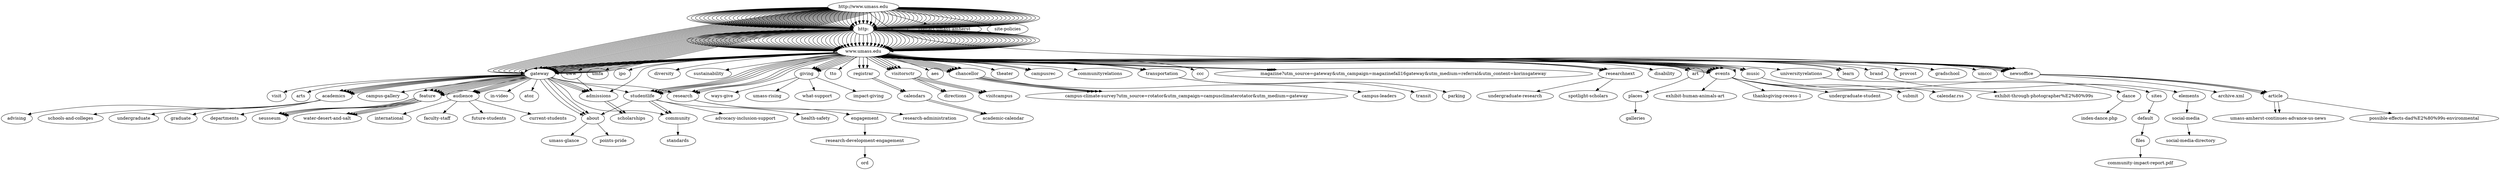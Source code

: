 // Sitemap
digraph {
	bbfde3a4cde3ebec1276fdb6fe1834f4 [label="http://www.umass.edu"]
	"3e21ab62fb17400301d9f0156b6c3031" [label=gateway]
		bbfde3a4cde3ebec1276fdb6fe1834f4 -> "3e21ab62fb17400301d9f0156b6c3031"
	"3e21ab62fb17400301d9f0156b6c3031" [label=gateway]
		bbfde3a4cde3ebec1276fdb6fe1834f4 -> "3e21ab62fb17400301d9f0156b6c3031"
	"9034e97368210f20c262f9b618e6de9d" [label=atoz]
		"3e21ab62fb17400301d9f0156b6c3031" -> "9034e97368210f20c262f9b618e6de9d"
	"3e21ab62fb17400301d9f0156b6c3031" [label=gateway]
		bbfde3a4cde3ebec1276fdb6fe1834f4 -> "3e21ab62fb17400301d9f0156b6c3031"
	"46b3931b9959c927df4fc65fdee94b07" [label=about]
		"3e21ab62fb17400301d9f0156b6c3031" -> "46b3931b9959c927df4fc65fdee94b07"
	"3e21ab62fb17400301d9f0156b6c3031" [label=gateway]
		bbfde3a4cde3ebec1276fdb6fe1834f4 -> "3e21ab62fb17400301d9f0156b6c3031"
	"9de70f6546b2452f6e7b98b46ac36070" [label=visit]
		"3e21ab62fb17400301d9f0156b6c3031" -> "9de70f6546b2452f6e7b98b46ac36070"
	"3e21ab62fb17400301d9f0156b6c3031" [label=gateway]
		bbfde3a4cde3ebec1276fdb6fe1834f4 -> "3e21ab62fb17400301d9f0156b6c3031"
	"36041e3ee38a9a1077863142ac4d5abb" [label=admissions]
		"3e21ab62fb17400301d9f0156b6c3031" -> "36041e3ee38a9a1077863142ac4d5abb"
	"3e21ab62fb17400301d9f0156b6c3031" [label=gateway]
		bbfde3a4cde3ebec1276fdb6fe1834f4 -> "3e21ab62fb17400301d9f0156b6c3031"
	"51d8e2ccc0e8f8061025e8f5e9c645d8" [label=academics]
		"3e21ab62fb17400301d9f0156b6c3031" -> "51d8e2ccc0e8f8061025e8f5e9c645d8"
	"3e21ab62fb17400301d9f0156b6c3031" [label=gateway]
		bbfde3a4cde3ebec1276fdb6fe1834f4 -> "3e21ab62fb17400301d9f0156b6c3031"
	dd7a6b75b95f3da722f9268f9b379c86 [label=studentlife]
		"3e21ab62fb17400301d9f0156b6c3031" -> dd7a6b75b95f3da722f9268f9b379c86
	"3e21ab62fb17400301d9f0156b6c3031" [label=gateway]
		bbfde3a4cde3ebec1276fdb6fe1834f4 -> "3e21ab62fb17400301d9f0156b6c3031"
	"7412df2b1db8cd2a5d4aafdb6c2090d3" [label=research]
		"3e21ab62fb17400301d9f0156b6c3031" -> "7412df2b1db8cd2a5d4aafdb6c2090d3"
	"3e21ab62fb17400301d9f0156b6c3031" [label=gateway]
		bbfde3a4cde3ebec1276fdb6fe1834f4 -> "3e21ab62fb17400301d9f0156b6c3031"
	"96930e61e073920d9327ad9b3ab58071" [label=arts]
		"3e21ab62fb17400301d9f0156b6c3031" -> "96930e61e073920d9327ad9b3ab58071"
	"3e21ab62fb17400301d9f0156b6c3031" [label=gateway]
		bbfde3a4cde3ebec1276fdb6fe1834f4 -> "3e21ab62fb17400301d9f0156b6c3031"
	"82df41632da476065ce2997900554442" [label=community]
		"3e21ab62fb17400301d9f0156b6c3031" -> "82df41632da476065ce2997900554442"
	d7607304c8de1b93e0c50fc21fdc247a [label="http:"]
		bbfde3a4cde3ebec1276fdb6fe1834f4 -> d7607304c8de1b93e0c50fc21fdc247a
	"8bb58e3070665eef0e5364c402428870" [label="www.umass.edu"]
		d7607304c8de1b93e0c50fc21fdc247a -> "8bb58e3070665eef0e5364c402428870"
	"5bace2853ebc457c9baf0678fe77fe1b" [label=giving]
		"8bb58e3070665eef0e5364c402428870" -> "5bace2853ebc457c9baf0678fe77fe1b"
	"3e21ab62fb17400301d9f0156b6c3031" [label=gateway]
		bbfde3a4cde3ebec1276fdb6fe1834f4 -> "3e21ab62fb17400301d9f0156b6c3031"
	"51d8e2ccc0e8f8061025e8f5e9c645d8" [label=academics]
		"3e21ab62fb17400301d9f0156b6c3031" -> "51d8e2ccc0e8f8061025e8f5e9c645d8"
	"51a109c475a5aed4ca03076d8b46ab27" [label="schools-and-colleges"]
		"51d8e2ccc0e8f8061025e8f5e9c645d8" -> "51a109c475a5aed4ca03076d8b46ab27"
	"3e21ab62fb17400301d9f0156b6c3031" [label=gateway]
		bbfde3a4cde3ebec1276fdb6fe1834f4 -> "3e21ab62fb17400301d9f0156b6c3031"
	"51d8e2ccc0e8f8061025e8f5e9c645d8" [label=academics]
		"3e21ab62fb17400301d9f0156b6c3031" -> "51d8e2ccc0e8f8061025e8f5e9c645d8"
	dcffaca2796f6c1a65c9348b5c6af8a3 [label=undergraduate]
		"51d8e2ccc0e8f8061025e8f5e9c645d8" -> dcffaca2796f6c1a65c9348b5c6af8a3
	"3e21ab62fb17400301d9f0156b6c3031" [label=gateway]
		bbfde3a4cde3ebec1276fdb6fe1834f4 -> "3e21ab62fb17400301d9f0156b6c3031"
	"51d8e2ccc0e8f8061025e8f5e9c645d8" [label=academics]
		"3e21ab62fb17400301d9f0156b6c3031" -> "51d8e2ccc0e8f8061025e8f5e9c645d8"
	d86132c5a02abe421a25538c38c9fd5b [label=graduate]
		"51d8e2ccc0e8f8061025e8f5e9c645d8" -> d86132c5a02abe421a25538c38c9fd5b
	"3e21ab62fb17400301d9f0156b6c3031" [label=gateway]
		bbfde3a4cde3ebec1276fdb6fe1834f4 -> "3e21ab62fb17400301d9f0156b6c3031"
	"51d8e2ccc0e8f8061025e8f5e9c645d8" [label=academics]
		"3e21ab62fb17400301d9f0156b6c3031" -> "51d8e2ccc0e8f8061025e8f5e9c645d8"
	ca698f1db3dca4b22a58d2c426ec716e [label=departments]
		"51d8e2ccc0e8f8061025e8f5e9c645d8" -> ca698f1db3dca4b22a58d2c426ec716e
	"3e21ab62fb17400301d9f0156b6c3031" [label=gateway]
		bbfde3a4cde3ebec1276fdb6fe1834f4 -> "3e21ab62fb17400301d9f0156b6c3031"
	"36041e3ee38a9a1077863142ac4d5abb" [label=admissions]
		"3e21ab62fb17400301d9f0156b6c3031" -> "36041e3ee38a9a1077863142ac4d5abb"
	"4de1f02b8f8f7d7924bb96a5e23fe2dc" [label=scholarships]
		"36041e3ee38a9a1077863142ac4d5abb" -> "4de1f02b8f8f7d7924bb96a5e23fe2dc"
	"3e21ab62fb17400301d9f0156b6c3031" [label=gateway]
		bbfde3a4cde3ebec1276fdb6fe1834f4 -> "3e21ab62fb17400301d9f0156b6c3031"
	"51d8e2ccc0e8f8061025e8f5e9c645d8" [label=academics]
		"3e21ab62fb17400301d9f0156b6c3031" -> "51d8e2ccc0e8f8061025e8f5e9c645d8"
	"53bd4b9a157f88e151b8223e6d21b9b8" [label=advising]
		"51d8e2ccc0e8f8061025e8f5e9c645d8" -> "53bd4b9a157f88e151b8223e6d21b9b8"
	d7607304c8de1b93e0c50fc21fdc247a [label="http:"]
		bbfde3a4cde3ebec1276fdb6fe1834f4 -> d7607304c8de1b93e0c50fc21fdc247a
	"8bb58e3070665eef0e5364c402428870" [label="www.umass.edu"]
		d7607304c8de1b93e0c50fc21fdc247a -> "8bb58e3070665eef0e5364c402428870"
	"339d8d14024f2ae5c8dc2e07362eba1d" [label=learn]
		"8bb58e3070665eef0e5364c402428870" -> "339d8d14024f2ae5c8dc2e07362eba1d"
	d7607304c8de1b93e0c50fc21fdc247a [label="http:"]
		bbfde3a4cde3ebec1276fdb6fe1834f4 -> d7607304c8de1b93e0c50fc21fdc247a
	"8bb58e3070665eef0e5364c402428870" [label="www.umass.edu"]
		d7607304c8de1b93e0c50fc21fdc247a -> "8bb58e3070665eef0e5364c402428870"
	"5940569cd1d60781f856f93235b072ee" [label=registrar]
		"8bb58e3070665eef0e5364c402428870" -> "5940569cd1d60781f856f93235b072ee"
	"5f12b786b2f662365bc4843f7fc2a6fa" [label=calendars]
		"5940569cd1d60781f856f93235b072ee" -> "5f12b786b2f662365bc4843f7fc2a6fa"
	db3d9cf8cb7c99f463b3f53a079da8f4 [label="academic-calendar"]
		"5f12b786b2f662365bc4843f7fc2a6fa" -> db3d9cf8cb7c99f463b3f53a079da8f4
	d7607304c8de1b93e0c50fc21fdc247a [label="http:"]
		bbfde3a4cde3ebec1276fdb6fe1834f4 -> d7607304c8de1b93e0c50fc21fdc247a
	"8bb58e3070665eef0e5364c402428870" [label="www.umass.edu"]
		d7607304c8de1b93e0c50fc21fdc247a -> "8bb58e3070665eef0e5364c402428870"
	d6eda4db6248857984949ae1e4af0231 [label=provost]
		"8bb58e3070665eef0e5364c402428870" -> d6eda4db6248857984949ae1e4af0231
	d7607304c8de1b93e0c50fc21fdc247a [label="http:"]
		bbfde3a4cde3ebec1276fdb6fe1834f4 -> d7607304c8de1b93e0c50fc21fdc247a
	"8bb58e3070665eef0e5364c402428870" [label="www.umass.edu"]
		d7607304c8de1b93e0c50fc21fdc247a -> "8bb58e3070665eef0e5364c402428870"
	"5940569cd1d60781f856f93235b072ee" [label=registrar]
		"8bb58e3070665eef0e5364c402428870" -> "5940569cd1d60781f856f93235b072ee"
	d7607304c8de1b93e0c50fc21fdc247a [label="http:"]
		bbfde3a4cde3ebec1276fdb6fe1834f4 -> d7607304c8de1b93e0c50fc21fdc247a
	"8bb58e3070665eef0e5364c402428870" [label="www.umass.edu"]
		d7607304c8de1b93e0c50fc21fdc247a -> "8bb58e3070665eef0e5364c402428870"
	"36041e3ee38a9a1077863142ac4d5abb" [label=admissions]
		"8bb58e3070665eef0e5364c402428870" -> "36041e3ee38a9a1077863142ac4d5abb"
	d7607304c8de1b93e0c50fc21fdc247a [label="http:"]
		bbfde3a4cde3ebec1276fdb6fe1834f4 -> d7607304c8de1b93e0c50fc21fdc247a
	"8bb58e3070665eef0e5364c402428870" [label="www.umass.edu"]
		d7607304c8de1b93e0c50fc21fdc247a -> "8bb58e3070665eef0e5364c402428870"
	bb69d2a7ef19dccfeb0e9025c97da85f [label=gradschool]
		"8bb58e3070665eef0e5364c402428870" -> bb69d2a7ef19dccfeb0e9025c97da85f
	d7607304c8de1b93e0c50fc21fdc247a [label="http:"]
		bbfde3a4cde3ebec1276fdb6fe1834f4 -> d7607304c8de1b93e0c50fc21fdc247a
	"8bb58e3070665eef0e5364c402428870" [label="www.umass.edu"]
		d7607304c8de1b93e0c50fc21fdc247a -> "8bb58e3070665eef0e5364c402428870"
	"5864552f44c8c0cce3ed9dd8f5af5c0e" [label=umccc]
		"8bb58e3070665eef0e5364c402428870" -> "5864552f44c8c0cce3ed9dd8f5af5c0e"
	d7607304c8de1b93e0c50fc21fdc247a [label="http:"]
		bbfde3a4cde3ebec1276fdb6fe1834f4 -> d7607304c8de1b93e0c50fc21fdc247a
	"8bb58e3070665eef0e5364c402428870" [label="www.umass.edu"]
		d7607304c8de1b93e0c50fc21fdc247a -> "8bb58e3070665eef0e5364c402428870"
	c3b6777d3666a3ad00be4130437e4954 [label=uww]
		"8bb58e3070665eef0e5364c402428870" -> c3b6777d3666a3ad00be4130437e4954
	"36041e3ee38a9a1077863142ac4d5abb" [label=admissions]
		c3b6777d3666a3ad00be4130437e4954 -> "36041e3ee38a9a1077863142ac4d5abb"
	d7607304c8de1b93e0c50fc21fdc247a [label="http:"]
		bbfde3a4cde3ebec1276fdb6fe1834f4 -> d7607304c8de1b93e0c50fc21fdc247a
	"8bb58e3070665eef0e5364c402428870" [label="www.umass.edu"]
		d7607304c8de1b93e0c50fc21fdc247a -> "8bb58e3070665eef0e5364c402428870"
	c9474aec8f28a486134de6c7647cc1d0 [label=visitorsctr]
		"8bb58e3070665eef0e5364c402428870" -> c9474aec8f28a486134de6c7647cc1d0
	"54817b294bf7c8b4f9a36a6a374cf3a1" [label=visitcampus]
		c9474aec8f28a486134de6c7647cc1d0 -> "54817b294bf7c8b4f9a36a6a374cf3a1"
	d7607304c8de1b93e0c50fc21fdc247a [label="http:"]
		bbfde3a4cde3ebec1276fdb6fe1834f4 -> d7607304c8de1b93e0c50fc21fdc247a
	"8bb58e3070665eef0e5364c402428870" [label="www.umass.edu"]
		d7607304c8de1b93e0c50fc21fdc247a -> "8bb58e3070665eef0e5364c402428870"
	"1e5553441310726af1ab1e907e37ebff" [label=umfa]
		"8bb58e3070665eef0e5364c402428870" -> "1e5553441310726af1ab1e907e37ebff"
	"3e21ab62fb17400301d9f0156b6c3031" [label=gateway]
		bbfde3a4cde3ebec1276fdb6fe1834f4 -> "3e21ab62fb17400301d9f0156b6c3031"
	"36041e3ee38a9a1077863142ac4d5abb" [label=admissions]
		"3e21ab62fb17400301d9f0156b6c3031" -> "36041e3ee38a9a1077863142ac4d5abb"
	"4de1f02b8f8f7d7924bb96a5e23fe2dc" [label=scholarships]
		"36041e3ee38a9a1077863142ac4d5abb" -> "4de1f02b8f8f7d7924bb96a5e23fe2dc"
	d7607304c8de1b93e0c50fc21fdc247a [label="http:"]
		bbfde3a4cde3ebec1276fdb6fe1834f4 -> d7607304c8de1b93e0c50fc21fdc247a
	"8bb58e3070665eef0e5364c402428870" [label="www.umass.edu"]
		d7607304c8de1b93e0c50fc21fdc247a -> "8bb58e3070665eef0e5364c402428870"
	"339d8d14024f2ae5c8dc2e07362eba1d" [label=learn]
		"8bb58e3070665eef0e5364c402428870" -> "339d8d14024f2ae5c8dc2e07362eba1d"
	d7607304c8de1b93e0c50fc21fdc247a [label="http:"]
		bbfde3a4cde3ebec1276fdb6fe1834f4 -> d7607304c8de1b93e0c50fc21fdc247a
	"8bb58e3070665eef0e5364c402428870" [label="www.umass.edu"]
		d7607304c8de1b93e0c50fc21fdc247a -> "8bb58e3070665eef0e5364c402428870"
	acfc5392bd62e166e9211a937ab53db0 [label=ipo]
		"8bb58e3070665eef0e5364c402428870" -> acfc5392bd62e166e9211a937ab53db0
	"3e21ab62fb17400301d9f0156b6c3031" [label=gateway]
		bbfde3a4cde3ebec1276fdb6fe1834f4 -> "3e21ab62fb17400301d9f0156b6c3031"
	"46b3931b9959c927df4fc65fdee94b07" [label=about]
		"3e21ab62fb17400301d9f0156b6c3031" -> "46b3931b9959c927df4fc65fdee94b07"
	"5b333ec81f148c34c9989a094ae39cf3" [label="umass-glance"]
		"46b3931b9959c927df4fc65fdee94b07" -> "5b333ec81f148c34c9989a094ae39cf3"
	"3e21ab62fb17400301d9f0156b6c3031" [label=gateway]
		bbfde3a4cde3ebec1276fdb6fe1834f4 -> "3e21ab62fb17400301d9f0156b6c3031"
	"46b3931b9959c927df4fc65fdee94b07" [label=about]
		"3e21ab62fb17400301d9f0156b6c3031" -> "46b3931b9959c927df4fc65fdee94b07"
	db2357a9af8064d785f709952dc715ce [label="points-pride"]
		"46b3931b9959c927df4fc65fdee94b07" -> db2357a9af8064d785f709952dc715ce
	d7607304c8de1b93e0c50fc21fdc247a [label="http:"]
		bbfde3a4cde3ebec1276fdb6fe1834f4 -> d7607304c8de1b93e0c50fc21fdc247a
	"8bb58e3070665eef0e5364c402428870" [label="www.umass.edu"]
		d7607304c8de1b93e0c50fc21fdc247a -> "8bb58e3070665eef0e5364c402428870"
	"2f6a00f10c9b8d39e36ce13f7045fc02" [label=chancellor]
		"8bb58e3070665eef0e5364c402428870" -> "2f6a00f10c9b8d39e36ce13f7045fc02"
	d7607304c8de1b93e0c50fc21fdc247a [label="http:"]
		bbfde3a4cde3ebec1276fdb6fe1834f4 -> d7607304c8de1b93e0c50fc21fdc247a
	"8bb58e3070665eef0e5364c402428870" [label="www.umass.edu"]
		d7607304c8de1b93e0c50fc21fdc247a -> "8bb58e3070665eef0e5364c402428870"
	"2f6a00f10c9b8d39e36ce13f7045fc02" [label=chancellor]
		"8bb58e3070665eef0e5364c402428870" -> "2f6a00f10c9b8d39e36ce13f7045fc02"
	"904bfa57dc66e9fb9ee5fc3c1bdd85da" [label="campus-leaders"]
		"2f6a00f10c9b8d39e36ce13f7045fc02" -> "904bfa57dc66e9fb9ee5fc3c1bdd85da"
	d7607304c8de1b93e0c50fc21fdc247a [label="http:"]
		bbfde3a4cde3ebec1276fdb6fe1834f4 -> d7607304c8de1b93e0c50fc21fdc247a
	"8bb58e3070665eef0e5364c402428870" [label="www.umass.edu"]
		d7607304c8de1b93e0c50fc21fdc247a -> "8bb58e3070665eef0e5364c402428870"
	"97081c1611358b350e8088cb3d2b8b5b" [label=diversity]
		"8bb58e3070665eef0e5364c402428870" -> "97081c1611358b350e8088cb3d2b8b5b"
	d7607304c8de1b93e0c50fc21fdc247a [label="http:"]
		bbfde3a4cde3ebec1276fdb6fe1834f4 -> d7607304c8de1b93e0c50fc21fdc247a
	"8bb58e3070665eef0e5364c402428870" [label="www.umass.edu"]
		d7607304c8de1b93e0c50fc21fdc247a -> "8bb58e3070665eef0e5364c402428870"
	ab3b66f24ad98d64e9a18a7fa5f4b02f [label=sustainability]
		"8bb58e3070665eef0e5364c402428870" -> ab3b66f24ad98d64e9a18a7fa5f4b02f
	d7607304c8de1b93e0c50fc21fdc247a [label="http:"]
		bbfde3a4cde3ebec1276fdb6fe1834f4 -> d7607304c8de1b93e0c50fc21fdc247a
	"8bb58e3070665eef0e5364c402428870" [label="www.umass.edu"]
		d7607304c8de1b93e0c50fc21fdc247a -> "8bb58e3070665eef0e5364c402428870"
	e601942eff7a965d93e32388ce609800 [label=newsoffice]
		"8bb58e3070665eef0e5364c402428870" -> e601942eff7a965d93e32388ce609800
	d7607304c8de1b93e0c50fc21fdc247a [label="http:"]
		bbfde3a4cde3ebec1276fdb6fe1834f4 -> d7607304c8de1b93e0c50fc21fdc247a
	"8bb58e3070665eef0e5364c402428870" [label="www.umass.edu"]
		d7607304c8de1b93e0c50fc21fdc247a -> "8bb58e3070665eef0e5364c402428870"
	c9474aec8f28a486134de6c7647cc1d0 [label=visitorsctr]
		"8bb58e3070665eef0e5364c402428870" -> c9474aec8f28a486134de6c7647cc1d0
	a3e7acbd8880a80dc69edb0d729a9467 [label=directions]
		c9474aec8f28a486134de6c7647cc1d0 -> a3e7acbd8880a80dc69edb0d729a9467
	d7607304c8de1b93e0c50fc21fdc247a [label="http:"]
		bbfde3a4cde3ebec1276fdb6fe1834f4 -> d7607304c8de1b93e0c50fc21fdc247a
	"8bb58e3070665eef0e5364c402428870" [label="www.umass.edu"]
		d7607304c8de1b93e0c50fc21fdc247a -> "8bb58e3070665eef0e5364c402428870"
	c9474aec8f28a486134de6c7647cc1d0 [label=visitorsctr]
		"8bb58e3070665eef0e5364c402428870" -> c9474aec8f28a486134de6c7647cc1d0
	"54817b294bf7c8b4f9a36a6a374cf3a1" [label=visitcampus]
		c9474aec8f28a486134de6c7647cc1d0 -> "54817b294bf7c8b4f9a36a6a374cf3a1"
	d7607304c8de1b93e0c50fc21fdc247a [label="http:"]
		bbfde3a4cde3ebec1276fdb6fe1834f4 -> d7607304c8de1b93e0c50fc21fdc247a
	"8bb58e3070665eef0e5364c402428870" [label="www.umass.edu"]
		d7607304c8de1b93e0c50fc21fdc247a -> "8bb58e3070665eef0e5364c402428870"
	c9474aec8f28a486134de6c7647cc1d0 [label=visitorsctr]
		"8bb58e3070665eef0e5364c402428870" -> c9474aec8f28a486134de6c7647cc1d0
	a3e7acbd8880a80dc69edb0d729a9467 [label=directions]
		c9474aec8f28a486134de6c7647cc1d0 -> a3e7acbd8880a80dc69edb0d729a9467
	d7607304c8de1b93e0c50fc21fdc247a [label="http:"]
		bbfde3a4cde3ebec1276fdb6fe1834f4 -> d7607304c8de1b93e0c50fc21fdc247a
	"8bb58e3070665eef0e5364c402428870" [label="www.umass.edu"]
		d7607304c8de1b93e0c50fc21fdc247a -> "8bb58e3070665eef0e5364c402428870"
	"4d70921065c00a293597936b693345aa" [label=transportation]
		"8bb58e3070665eef0e5364c402428870" -> "4d70921065c00a293597936b693345aa"
	"3ac156eead4ae6b40e9c498d532b4448" [label=parking]
		"4d70921065c00a293597936b693345aa" -> "3ac156eead4ae6b40e9c498d532b4448"
	d7607304c8de1b93e0c50fc21fdc247a [label="http:"]
		bbfde3a4cde3ebec1276fdb6fe1834f4 -> d7607304c8de1b93e0c50fc21fdc247a
	"8bb58e3070665eef0e5364c402428870" [label="www.umass.edu"]
		d7607304c8de1b93e0c50fc21fdc247a -> "8bb58e3070665eef0e5364c402428870"
	"4d70921065c00a293597936b693345aa" [label=transportation]
		"8bb58e3070665eef0e5364c402428870" -> "4d70921065c00a293597936b693345aa"
	dcef234a574fa354c82127c50b83174a [label=transit]
		"4d70921065c00a293597936b693345aa" -> dcef234a574fa354c82127c50b83174a
	"3e21ab62fb17400301d9f0156b6c3031" [label=gateway]
		bbfde3a4cde3ebec1276fdb6fe1834f4 -> "3e21ab62fb17400301d9f0156b6c3031"
	f2ba2af3e33df5683d0b3fb441e97482 [label="campus-gallery"]
		"3e21ab62fb17400301d9f0156b6c3031" -> f2ba2af3e33df5683d0b3fb441e97482
	d7607304c8de1b93e0c50fc21fdc247a [label="http:"]
		bbfde3a4cde3ebec1276fdb6fe1834f4 -> d7607304c8de1b93e0c50fc21fdc247a
	"8bb58e3070665eef0e5364c402428870" [label="www.umass.edu"]
		d7607304c8de1b93e0c50fc21fdc247a -> "8bb58e3070665eef0e5364c402428870"
	"7412df2b1db8cd2a5d4aafdb6c2090d3" [label=research]
		"8bb58e3070665eef0e5364c402428870" -> "7412df2b1db8cd2a5d4aafdb6c2090d3"
	d7607304c8de1b93e0c50fc21fdc247a [label="http:"]
		bbfde3a4cde3ebec1276fdb6fe1834f4 -> d7607304c8de1b93e0c50fc21fdc247a
	"8bb58e3070665eef0e5364c402428870" [label="www.umass.edu"]
		d7607304c8de1b93e0c50fc21fdc247a -> "8bb58e3070665eef0e5364c402428870"
	ceebebd8c9c19cc3f59684b9ea6b0caa [label=researchnext]
		"8bb58e3070665eef0e5364c402428870" -> ceebebd8c9c19cc3f59684b9ea6b0caa
	d7607304c8de1b93e0c50fc21fdc247a [label="http:"]
		bbfde3a4cde3ebec1276fdb6fe1834f4 -> d7607304c8de1b93e0c50fc21fdc247a
	"8bb58e3070665eef0e5364c402428870" [label="www.umass.edu"]
		d7607304c8de1b93e0c50fc21fdc247a -> "8bb58e3070665eef0e5364c402428870"
	"7412df2b1db8cd2a5d4aafdb6c2090d3" [label=research]
		"8bb58e3070665eef0e5364c402428870" -> "7412df2b1db8cd2a5d4aafdb6c2090d3"
	"196d514dc72655a8d21e92f86732a6d5" [label="research-administration"]
		"7412df2b1db8cd2a5d4aafdb6c2090d3" -> "196d514dc72655a8d21e92f86732a6d5"
	d7607304c8de1b93e0c50fc21fdc247a [label="http:"]
		bbfde3a4cde3ebec1276fdb6fe1834f4 -> d7607304c8de1b93e0c50fc21fdc247a
	"8bb58e3070665eef0e5364c402428870" [label="www.umass.edu"]
		d7607304c8de1b93e0c50fc21fdc247a -> "8bb58e3070665eef0e5364c402428870"
	"7412df2b1db8cd2a5d4aafdb6c2090d3" [label=research]
		"8bb58e3070665eef0e5364c402428870" -> "7412df2b1db8cd2a5d4aafdb6c2090d3"
	"6805db9aa8d4796fdccedadc356c77b3" [label=engagement]
		"7412df2b1db8cd2a5d4aafdb6c2090d3" -> "6805db9aa8d4796fdccedadc356c77b3"
	ae262ce1c3165804d19db6b410b6f7ad [label="research-development-engagement"]
		"6805db9aa8d4796fdccedadc356c77b3" -> ae262ce1c3165804d19db6b410b6f7ad
	"8bef1cc20ada3bef55fdf132cb2a1cb9" [label=ord]
		ae262ce1c3165804d19db6b410b6f7ad -> "8bef1cc20ada3bef55fdf132cb2a1cb9"
	d7607304c8de1b93e0c50fc21fdc247a [label="http:"]
		bbfde3a4cde3ebec1276fdb6fe1834f4 -> d7607304c8de1b93e0c50fc21fdc247a
	"8bb58e3070665eef0e5364c402428870" [label="www.umass.edu"]
		d7607304c8de1b93e0c50fc21fdc247a -> "8bb58e3070665eef0e5364c402428870"
	f97a3e1e3282cdd7a316bf35e3135446 [label=tto]
		"8bb58e3070665eef0e5364c402428870" -> f97a3e1e3282cdd7a316bf35e3135446
	d7607304c8de1b93e0c50fc21fdc247a [label="http:"]
		bbfde3a4cde3ebec1276fdb6fe1834f4 -> d7607304c8de1b93e0c50fc21fdc247a
	"8bb58e3070665eef0e5364c402428870" [label="www.umass.edu"]
		d7607304c8de1b93e0c50fc21fdc247a -> "8bb58e3070665eef0e5364c402428870"
	ceebebd8c9c19cc3f59684b9ea6b0caa [label=researchnext]
		"8bb58e3070665eef0e5364c402428870" -> ceebebd8c9c19cc3f59684b9ea6b0caa
	"7edcdac8f2198e0ba3f3b08eb90923b6" [label="undergraduate-research"]
		ceebebd8c9c19cc3f59684b9ea6b0caa -> "7edcdac8f2198e0ba3f3b08eb90923b6"
	d7607304c8de1b93e0c50fc21fdc247a [label="http:"]
		bbfde3a4cde3ebec1276fdb6fe1834f4 -> d7607304c8de1b93e0c50fc21fdc247a
	"8bb58e3070665eef0e5364c402428870" [label="www.umass.edu"]
		d7607304c8de1b93e0c50fc21fdc247a -> "8bb58e3070665eef0e5364c402428870"
	ceebebd8c9c19cc3f59684b9ea6b0caa [label=researchnext]
		"8bb58e3070665eef0e5364c402428870" -> ceebebd8c9c19cc3f59684b9ea6b0caa
	d3a8613b7103153059f1fe291818c020 [label="spotlight-scholars"]
		ceebebd8c9c19cc3f59684b9ea6b0caa -> d3a8613b7103153059f1fe291818c020
	d7607304c8de1b93e0c50fc21fdc247a [label="http:"]
		bbfde3a4cde3ebec1276fdb6fe1834f4 -> d7607304c8de1b93e0c50fc21fdc247a
	"8bb58e3070665eef0e5364c402428870" [label="www.umass.edu"]
		d7607304c8de1b93e0c50fc21fdc247a -> "8bb58e3070665eef0e5364c402428870"
	"2c5f64ab07ccb3e410aa97fc09687cc3" [label=art]
		"8bb58e3070665eef0e5364c402428870" -> "2c5f64ab07ccb3e410aa97fc09687cc3"
	d7607304c8de1b93e0c50fc21fdc247a [label="http:"]
		bbfde3a4cde3ebec1276fdb6fe1834f4 -> d7607304c8de1b93e0c50fc21fdc247a
	"8bb58e3070665eef0e5364c402428870" [label="www.umass.edu"]
		d7607304c8de1b93e0c50fc21fdc247a -> "8bb58e3070665eef0e5364c402428870"
	"16908b0605f2645dfcb4c3a8d248cef3" [label=events]
		"8bb58e3070665eef0e5364c402428870" -> "16908b0605f2645dfcb4c3a8d248cef3"
	d7607304c8de1b93e0c50fc21fdc247a [label="http:"]
		bbfde3a4cde3ebec1276fdb6fe1834f4 -> d7607304c8de1b93e0c50fc21fdc247a
	"8bb58e3070665eef0e5364c402428870" [label="www.umass.edu"]
		d7607304c8de1b93e0c50fc21fdc247a -> "8bb58e3070665eef0e5364c402428870"
	"6d3c5993ca017d0ff169b425d3193f02" [label=aes]
		"8bb58e3070665eef0e5364c402428870" -> "6d3c5993ca017d0ff169b425d3193f02"
	d7607304c8de1b93e0c50fc21fdc247a [label="http:"]
		bbfde3a4cde3ebec1276fdb6fe1834f4 -> d7607304c8de1b93e0c50fc21fdc247a
	"8bb58e3070665eef0e5364c402428870" [label="www.umass.edu"]
		d7607304c8de1b93e0c50fc21fdc247a -> "8bb58e3070665eef0e5364c402428870"
	"18d6769919266cd0bd6cd78aa405d5d0" [label=music]
		"8bb58e3070665eef0e5364c402428870" -> "18d6769919266cd0bd6cd78aa405d5d0"
	"3355d92c04a3332339b767f9278405ff" [label=dance]
		"18d6769919266cd0bd6cd78aa405d5d0" -> "3355d92c04a3332339b767f9278405ff"
	"85771a10aa5307248d67606f3d6b91c5" [label="index-dance.php"]
		"3355d92c04a3332339b767f9278405ff" -> "85771a10aa5307248d67606f3d6b91c5"
	d7607304c8de1b93e0c50fc21fdc247a [label="http:"]
		bbfde3a4cde3ebec1276fdb6fe1834f4 -> d7607304c8de1b93e0c50fc21fdc247a
	"8bb58e3070665eef0e5364c402428870" [label="www.umass.edu"]
		d7607304c8de1b93e0c50fc21fdc247a -> "8bb58e3070665eef0e5364c402428870"
	"2c5f64ab07ccb3e410aa97fc09687cc3" [label=art]
		"8bb58e3070665eef0e5364c402428870" -> "2c5f64ab07ccb3e410aa97fc09687cc3"
	ab7dc89534e36069de69a74fe634aa31 [label=places]
		"2c5f64ab07ccb3e410aa97fc09687cc3" -> ab7dc89534e36069de69a74fe634aa31
	"7a0a7753db73dccb409ee0561f58e8f6" [label=galleries]
		ab7dc89534e36069de69a74fe634aa31 -> "7a0a7753db73dccb409ee0561f58e8f6"
	d7607304c8de1b93e0c50fc21fdc247a [label="http:"]
		bbfde3a4cde3ebec1276fdb6fe1834f4 -> d7607304c8de1b93e0c50fc21fdc247a
	"8bb58e3070665eef0e5364c402428870" [label="www.umass.edu"]
		d7607304c8de1b93e0c50fc21fdc247a -> "8bb58e3070665eef0e5364c402428870"
	"18d6769919266cd0bd6cd78aa405d5d0" [label=music]
		"8bb58e3070665eef0e5364c402428870" -> "18d6769919266cd0bd6cd78aa405d5d0"
	d7607304c8de1b93e0c50fc21fdc247a [label="http:"]
		bbfde3a4cde3ebec1276fdb6fe1834f4 -> d7607304c8de1b93e0c50fc21fdc247a
	"8bb58e3070665eef0e5364c402428870" [label="www.umass.edu"]
		d7607304c8de1b93e0c50fc21fdc247a -> "8bb58e3070665eef0e5364c402428870"
	"5827264e8de2c0a66e89ae83780cde83" [label=theater]
		"8bb58e3070665eef0e5364c402428870" -> "5827264e8de2c0a66e89ae83780cde83"
	d7607304c8de1b93e0c50fc21fdc247a [label="http:"]
		bbfde3a4cde3ebec1276fdb6fe1834f4 -> d7607304c8de1b93e0c50fc21fdc247a
	"8bb58e3070665eef0e5364c402428870" [label="www.umass.edu"]
		d7607304c8de1b93e0c50fc21fdc247a -> "8bb58e3070665eef0e5364c402428870"
	"9ef4a1e5f8086e062f400aeaf8c0e512" [label=campusrec]
		"8bb58e3070665eef0e5364c402428870" -> "9ef4a1e5f8086e062f400aeaf8c0e512"
	d7607304c8de1b93e0c50fc21fdc247a [label="http:"]
		bbfde3a4cde3ebec1276fdb6fe1834f4 -> d7607304c8de1b93e0c50fc21fdc247a
	"8bb58e3070665eef0e5364c402428870" [label="www.umass.edu"]
		d7607304c8de1b93e0c50fc21fdc247a -> "8bb58e3070665eef0e5364c402428870"
	"9ef4a1e5f8086e062f400aeaf8c0e512" [label=campusrec]
		"8bb58e3070665eef0e5364c402428870" -> "9ef4a1e5f8086e062f400aeaf8c0e512"
	d7607304c8de1b93e0c50fc21fdc247a [label="http:"]
		bbfde3a4cde3ebec1276fdb6fe1834f4 -> d7607304c8de1b93e0c50fc21fdc247a
	"8bb58e3070665eef0e5364c402428870" [label="www.umass.edu"]
		d7607304c8de1b93e0c50fc21fdc247a -> "8bb58e3070665eef0e5364c402428870"
	dd7a6b75b95f3da722f9268f9b379c86 [label=studentlife]
		"8bb58e3070665eef0e5364c402428870" -> dd7a6b75b95f3da722f9268f9b379c86
	"46b3931b9959c927df4fc65fdee94b07" [label=about]
		dd7a6b75b95f3da722f9268f9b379c86 -> "46b3931b9959c927df4fc65fdee94b07"
	d7607304c8de1b93e0c50fc21fdc247a [label="http:"]
		bbfde3a4cde3ebec1276fdb6fe1834f4 -> d7607304c8de1b93e0c50fc21fdc247a
	"8bb58e3070665eef0e5364c402428870" [label="www.umass.edu"]
		d7607304c8de1b93e0c50fc21fdc247a -> "8bb58e3070665eef0e5364c402428870"
	dd7a6b75b95f3da722f9268f9b379c86 [label=studentlife]
		"8bb58e3070665eef0e5364c402428870" -> dd7a6b75b95f3da722f9268f9b379c86
	"82df41632da476065ce2997900554442" [label=community]
		dd7a6b75b95f3da722f9268f9b379c86 -> "82df41632da476065ce2997900554442"
	ee288f745ff123bea93659882cb5ee57 [label=standards]
		"82df41632da476065ce2997900554442" -> ee288f745ff123bea93659882cb5ee57
	d7607304c8de1b93e0c50fc21fdc247a [label="http:"]
		bbfde3a4cde3ebec1276fdb6fe1834f4 -> d7607304c8de1b93e0c50fc21fdc247a
	"8bb58e3070665eef0e5364c402428870" [label="www.umass.edu"]
		d7607304c8de1b93e0c50fc21fdc247a -> "8bb58e3070665eef0e5364c402428870"
	dd7a6b75b95f3da722f9268f9b379c86 [label=studentlife]
		"8bb58e3070665eef0e5364c402428870" -> dd7a6b75b95f3da722f9268f9b379c86
	"82df41632da476065ce2997900554442" [label=community]
		dd7a6b75b95f3da722f9268f9b379c86 -> "82df41632da476065ce2997900554442"
	d7607304c8de1b93e0c50fc21fdc247a [label="http:"]
		bbfde3a4cde3ebec1276fdb6fe1834f4 -> d7607304c8de1b93e0c50fc21fdc247a
	"8bb58e3070665eef0e5364c402428870" [label="www.umass.edu"]
		d7607304c8de1b93e0c50fc21fdc247a -> "8bb58e3070665eef0e5364c402428870"
	dd7a6b75b95f3da722f9268f9b379c86 [label=studentlife]
		"8bb58e3070665eef0e5364c402428870" -> dd7a6b75b95f3da722f9268f9b379c86
	"2eeb46d2e5b12aa3778ef331dc8d288a" [label="health-safety"]
		dd7a6b75b95f3da722f9268f9b379c86 -> "2eeb46d2e5b12aa3778ef331dc8d288a"
	d7607304c8de1b93e0c50fc21fdc247a [label="http:"]
		bbfde3a4cde3ebec1276fdb6fe1834f4 -> d7607304c8de1b93e0c50fc21fdc247a
	"8bb58e3070665eef0e5364c402428870" [label="www.umass.edu"]
		d7607304c8de1b93e0c50fc21fdc247a -> "8bb58e3070665eef0e5364c402428870"
	dd7a6b75b95f3da722f9268f9b379c86 [label=studentlife]
		"8bb58e3070665eef0e5364c402428870" -> dd7a6b75b95f3da722f9268f9b379c86
	e1b16a0a29c99351d32371215c3c2ad6 [label="advocacy-inclusion-support"]
		dd7a6b75b95f3da722f9268f9b379c86 -> e1b16a0a29c99351d32371215c3c2ad6
	d7607304c8de1b93e0c50fc21fdc247a [label="http:"]
		bbfde3a4cde3ebec1276fdb6fe1834f4 -> d7607304c8de1b93e0c50fc21fdc247a
	"8bb58e3070665eef0e5364c402428870" [label="www.umass.edu"]
		d7607304c8de1b93e0c50fc21fdc247a -> "8bb58e3070665eef0e5364c402428870"
	"5bace2853ebc457c9baf0678fe77fe1b" [label=giving]
		"8bb58e3070665eef0e5364c402428870" -> "5bace2853ebc457c9baf0678fe77fe1b"
	"75bac975f4a1172bfdf0c9ff58f0a54c" [label="ways-give"]
		"5bace2853ebc457c9baf0678fe77fe1b" -> "75bac975f4a1172bfdf0c9ff58f0a54c"
	d7607304c8de1b93e0c50fc21fdc247a [label="http:"]
		bbfde3a4cde3ebec1276fdb6fe1834f4 -> d7607304c8de1b93e0c50fc21fdc247a
	"8bb58e3070665eef0e5364c402428870" [label="www.umass.edu"]
		d7607304c8de1b93e0c50fc21fdc247a -> "8bb58e3070665eef0e5364c402428870"
	"5bace2853ebc457c9baf0678fe77fe1b" [label=giving]
		"8bb58e3070665eef0e5364c402428870" -> "5bace2853ebc457c9baf0678fe77fe1b"
	"4b176087950c4f8f6cd79fea5fa6e0f4" [label="umass-rising"]
		"5bace2853ebc457c9baf0678fe77fe1b" -> "4b176087950c4f8f6cd79fea5fa6e0f4"
	d7607304c8de1b93e0c50fc21fdc247a [label="http:"]
		bbfde3a4cde3ebec1276fdb6fe1834f4 -> d7607304c8de1b93e0c50fc21fdc247a
	"8bb58e3070665eef0e5364c402428870" [label="www.umass.edu"]
		d7607304c8de1b93e0c50fc21fdc247a -> "8bb58e3070665eef0e5364c402428870"
	"5bace2853ebc457c9baf0678fe77fe1b" [label=giving]
		"8bb58e3070665eef0e5364c402428870" -> "5bace2853ebc457c9baf0678fe77fe1b"
	"76a5ac2d6276d5c81ac61d0ae0aed30a" [label="what-support"]
		"5bace2853ebc457c9baf0678fe77fe1b" -> "76a5ac2d6276d5c81ac61d0ae0aed30a"
	d7607304c8de1b93e0c50fc21fdc247a [label="http:"]
		bbfde3a4cde3ebec1276fdb6fe1834f4 -> d7607304c8de1b93e0c50fc21fdc247a
	"8bb58e3070665eef0e5364c402428870" [label="www.umass.edu"]
		d7607304c8de1b93e0c50fc21fdc247a -> "8bb58e3070665eef0e5364c402428870"
	"5bace2853ebc457c9baf0678fe77fe1b" [label=giving]
		"8bb58e3070665eef0e5364c402428870" -> "5bace2853ebc457c9baf0678fe77fe1b"
	"517ded11fc1d0e61b6f12f58e8e84568" [label="impact-giving"]
		"5bace2853ebc457c9baf0678fe77fe1b" -> "517ded11fc1d0e61b6f12f58e8e84568"
	d7607304c8de1b93e0c50fc21fdc247a [label="http:"]
		bbfde3a4cde3ebec1276fdb6fe1834f4 -> d7607304c8de1b93e0c50fc21fdc247a
	"8bb58e3070665eef0e5364c402428870" [label="www.umass.edu"]
		d7607304c8de1b93e0c50fc21fdc247a -> "8bb58e3070665eef0e5364c402428870"
	"62059731626198cad34358130d355d2d" [label=communityrelations]
		"8bb58e3070665eef0e5364c402428870" -> "62059731626198cad34358130d355d2d"
	d7607304c8de1b93e0c50fc21fdc247a [label="http:"]
		bbfde3a4cde3ebec1276fdb6fe1834f4 -> d7607304c8de1b93e0c50fc21fdc247a
	"8bb58e3070665eef0e5364c402428870" [label="www.umass.edu"]
		d7607304c8de1b93e0c50fc21fdc247a -> "8bb58e3070665eef0e5364c402428870"
	edc1cb60b532bb1cae132fe8c1cdda35 [label=universityrelations]
		"8bb58e3070665eef0e5364c402428870" -> edc1cb60b532bb1cae132fe8c1cdda35
	d27edbd18c3bdf9ce1d013c6626ba26c [label=sites]
		edc1cb60b532bb1cae132fe8c1cdda35 -> d27edbd18c3bdf9ce1d013c6626ba26c
	c21f969b5f03d33d43e04f8f136e7682 [label=default]
		d27edbd18c3bdf9ce1d013c6626ba26c -> c21f969b5f03d33d43e04f8f136e7682
	"45b963397aa40d4a0063e0d85e4fe7a1" [label=files]
		c21f969b5f03d33d43e04f8f136e7682 -> "45b963397aa40d4a0063e0d85e4fe7a1"
	"0ca5ed91b7e54da79824b9e5ea8fa9fa" [label="community-impact-report.pdf"]
		"45b963397aa40d4a0063e0d85e4fe7a1" -> "0ca5ed91b7e54da79824b9e5ea8fa9fa"
	d7607304c8de1b93e0c50fc21fdc247a [label="http:"]
		bbfde3a4cde3ebec1276fdb6fe1834f4 -> d7607304c8de1b93e0c50fc21fdc247a
	"8bb58e3070665eef0e5364c402428870" [label="www.umass.edu"]
		d7607304c8de1b93e0c50fc21fdc247a -> "8bb58e3070665eef0e5364c402428870"
	"9df62e693988eb4e1e1444ece0578579" [label=ccc]
		"8bb58e3070665eef0e5364c402428870" -> "9df62e693988eb4e1e1444ece0578579"
	d7607304c8de1b93e0c50fc21fdc247a [label="http:"]
		bbfde3a4cde3ebec1276fdb6fe1834f4 -> d7607304c8de1b93e0c50fc21fdc247a
	"8bb58e3070665eef0e5364c402428870" [label="www.umass.edu"]
		d7607304c8de1b93e0c50fc21fdc247a -> "8bb58e3070665eef0e5364c402428870"
	"439806b46e27a5c002eb7d23a8f6bef8" [label="magazine?utm_source=gateway&utm_campaign=magazinefall16gateway&utm_medium=referral&utm_content=korinsgateway"]
		"8bb58e3070665eef0e5364c402428870" -> "439806b46e27a5c002eb7d23a8f6bef8"
	d7607304c8de1b93e0c50fc21fdc247a [label="http:"]
		bbfde3a4cde3ebec1276fdb6fe1834f4 -> d7607304c8de1b93e0c50fc21fdc247a
	"8bb58e3070665eef0e5364c402428870" [label="www.umass.edu"]
		d7607304c8de1b93e0c50fc21fdc247a -> "8bb58e3070665eef0e5364c402428870"
	"439806b46e27a5c002eb7d23a8f6bef8" [label="magazine?utm_source=gateway&utm_campaign=magazinefall16gateway&utm_medium=referral&utm_content=korinsgateway"]
		"8bb58e3070665eef0e5364c402428870" -> "439806b46e27a5c002eb7d23a8f6bef8"
	d7607304c8de1b93e0c50fc21fdc247a [label="http:"]
		bbfde3a4cde3ebec1276fdb6fe1834f4 -> d7607304c8de1b93e0c50fc21fdc247a
	"8bb58e3070665eef0e5364c402428870" [label="www.umass.edu"]
		d7607304c8de1b93e0c50fc21fdc247a -> "8bb58e3070665eef0e5364c402428870"
	"439806b46e27a5c002eb7d23a8f6bef8" [label="magazine?utm_source=gateway&utm_campaign=magazinefall16gateway&utm_medium=referral&utm_content=korinsgateway"]
		"8bb58e3070665eef0e5364c402428870" -> "439806b46e27a5c002eb7d23a8f6bef8"
	d7607304c8de1b93e0c50fc21fdc247a [label="http:"]
		bbfde3a4cde3ebec1276fdb6fe1834f4 -> d7607304c8de1b93e0c50fc21fdc247a
	"8bb58e3070665eef0e5364c402428870" [label="www.umass.edu"]
		d7607304c8de1b93e0c50fc21fdc247a -> "8bb58e3070665eef0e5364c402428870"
	"439806b46e27a5c002eb7d23a8f6bef8" [label="magazine?utm_source=gateway&utm_campaign=magazinefall16gateway&utm_medium=referral&utm_content=korinsgateway"]
		"8bb58e3070665eef0e5364c402428870" -> "439806b46e27a5c002eb7d23a8f6bef8"
	d7607304c8de1b93e0c50fc21fdc247a [label="http:"]
		bbfde3a4cde3ebec1276fdb6fe1834f4 -> d7607304c8de1b93e0c50fc21fdc247a
	"8bb58e3070665eef0e5364c402428870" [label="www.umass.edu"]
		d7607304c8de1b93e0c50fc21fdc247a -> "8bb58e3070665eef0e5364c402428870"
	"2f6a00f10c9b8d39e36ce13f7045fc02" [label=chancellor]
		"8bb58e3070665eef0e5364c402428870" -> "2f6a00f10c9b8d39e36ce13f7045fc02"
	"3bcf02dfcfcb54ff7b3b4601bdae488e" [label="campus-climate-survey?utm_source=rotator&utm_campaign=campusclimaterotator&utm_medium=gateway"]
		"2f6a00f10c9b8d39e36ce13f7045fc02" -> "3bcf02dfcfcb54ff7b3b4601bdae488e"
	d7607304c8de1b93e0c50fc21fdc247a [label="http:"]
		bbfde3a4cde3ebec1276fdb6fe1834f4 -> d7607304c8de1b93e0c50fc21fdc247a
	"8bb58e3070665eef0e5364c402428870" [label="www.umass.edu"]
		d7607304c8de1b93e0c50fc21fdc247a -> "8bb58e3070665eef0e5364c402428870"
	"2f6a00f10c9b8d39e36ce13f7045fc02" [label=chancellor]
		"8bb58e3070665eef0e5364c402428870" -> "2f6a00f10c9b8d39e36ce13f7045fc02"
	"3bcf02dfcfcb54ff7b3b4601bdae488e" [label="campus-climate-survey?utm_source=rotator&utm_campaign=campusclimaterotator&utm_medium=gateway"]
		"2f6a00f10c9b8d39e36ce13f7045fc02" -> "3bcf02dfcfcb54ff7b3b4601bdae488e"
	d7607304c8de1b93e0c50fc21fdc247a [label="http:"]
		bbfde3a4cde3ebec1276fdb6fe1834f4 -> d7607304c8de1b93e0c50fc21fdc247a
	"8bb58e3070665eef0e5364c402428870" [label="www.umass.edu"]
		d7607304c8de1b93e0c50fc21fdc247a -> "8bb58e3070665eef0e5364c402428870"
	"2f6a00f10c9b8d39e36ce13f7045fc02" [label=chancellor]
		"8bb58e3070665eef0e5364c402428870" -> "2f6a00f10c9b8d39e36ce13f7045fc02"
	"3bcf02dfcfcb54ff7b3b4601bdae488e" [label="campus-climate-survey?utm_source=rotator&utm_campaign=campusclimaterotator&utm_medium=gateway"]
		"2f6a00f10c9b8d39e36ce13f7045fc02" -> "3bcf02dfcfcb54ff7b3b4601bdae488e"
	d7607304c8de1b93e0c50fc21fdc247a [label="http:"]
		bbfde3a4cde3ebec1276fdb6fe1834f4 -> d7607304c8de1b93e0c50fc21fdc247a
	"8bb58e3070665eef0e5364c402428870" [label="www.umass.edu"]
		d7607304c8de1b93e0c50fc21fdc247a -> "8bb58e3070665eef0e5364c402428870"
	"2f6a00f10c9b8d39e36ce13f7045fc02" [label=chancellor]
		"8bb58e3070665eef0e5364c402428870" -> "2f6a00f10c9b8d39e36ce13f7045fc02"
	"3bcf02dfcfcb54ff7b3b4601bdae488e" [label="campus-climate-survey?utm_source=rotator&utm_campaign=campusclimaterotator&utm_medium=gateway"]
		"2f6a00f10c9b8d39e36ce13f7045fc02" -> "3bcf02dfcfcb54ff7b3b4601bdae488e"
	d7607304c8de1b93e0c50fc21fdc247a [label="http:"]
		bbfde3a4cde3ebec1276fdb6fe1834f4 -> d7607304c8de1b93e0c50fc21fdc247a
	"8bb58e3070665eef0e5364c402428870" [label="www.umass.edu"]
		d7607304c8de1b93e0c50fc21fdc247a -> "8bb58e3070665eef0e5364c402428870"
	"3e21ab62fb17400301d9f0156b6c3031" [label=gateway]
		"8bb58e3070665eef0e5364c402428870" -> "3e21ab62fb17400301d9f0156b6c3031"
	"518a4861e5be74863a6b65010bde3986" [label=feature]
		"3e21ab62fb17400301d9f0156b6c3031" -> "518a4861e5be74863a6b65010bde3986"
	"20ecd8314c8f08af4c90a7b8baf5ff53" [label=seusseum]
		"518a4861e5be74863a6b65010bde3986" -> "20ecd8314c8f08af4c90a7b8baf5ff53"
	d7607304c8de1b93e0c50fc21fdc247a [label="http:"]
		bbfde3a4cde3ebec1276fdb6fe1834f4 -> d7607304c8de1b93e0c50fc21fdc247a
	"8bb58e3070665eef0e5364c402428870" [label="www.umass.edu"]
		d7607304c8de1b93e0c50fc21fdc247a -> "8bb58e3070665eef0e5364c402428870"
	"3e21ab62fb17400301d9f0156b6c3031" [label=gateway]
		"8bb58e3070665eef0e5364c402428870" -> "3e21ab62fb17400301d9f0156b6c3031"
	"518a4861e5be74863a6b65010bde3986" [label=feature]
		"3e21ab62fb17400301d9f0156b6c3031" -> "518a4861e5be74863a6b65010bde3986"
	"20ecd8314c8f08af4c90a7b8baf5ff53" [label=seusseum]
		"518a4861e5be74863a6b65010bde3986" -> "20ecd8314c8f08af4c90a7b8baf5ff53"
	d7607304c8de1b93e0c50fc21fdc247a [label="http:"]
		bbfde3a4cde3ebec1276fdb6fe1834f4 -> d7607304c8de1b93e0c50fc21fdc247a
	"8bb58e3070665eef0e5364c402428870" [label="www.umass.edu"]
		d7607304c8de1b93e0c50fc21fdc247a -> "8bb58e3070665eef0e5364c402428870"
	"3e21ab62fb17400301d9f0156b6c3031" [label=gateway]
		"8bb58e3070665eef0e5364c402428870" -> "3e21ab62fb17400301d9f0156b6c3031"
	"518a4861e5be74863a6b65010bde3986" [label=feature]
		"3e21ab62fb17400301d9f0156b6c3031" -> "518a4861e5be74863a6b65010bde3986"
	"20ecd8314c8f08af4c90a7b8baf5ff53" [label=seusseum]
		"518a4861e5be74863a6b65010bde3986" -> "20ecd8314c8f08af4c90a7b8baf5ff53"
	d7607304c8de1b93e0c50fc21fdc247a [label="http:"]
		bbfde3a4cde3ebec1276fdb6fe1834f4 -> d7607304c8de1b93e0c50fc21fdc247a
	"8bb58e3070665eef0e5364c402428870" [label="www.umass.edu"]
		d7607304c8de1b93e0c50fc21fdc247a -> "8bb58e3070665eef0e5364c402428870"
	"3e21ab62fb17400301d9f0156b6c3031" [label=gateway]
		"8bb58e3070665eef0e5364c402428870" -> "3e21ab62fb17400301d9f0156b6c3031"
	"518a4861e5be74863a6b65010bde3986" [label=feature]
		"3e21ab62fb17400301d9f0156b6c3031" -> "518a4861e5be74863a6b65010bde3986"
	"20ecd8314c8f08af4c90a7b8baf5ff53" [label=seusseum]
		"518a4861e5be74863a6b65010bde3986" -> "20ecd8314c8f08af4c90a7b8baf5ff53"
	d7607304c8de1b93e0c50fc21fdc247a [label="http:"]
		bbfde3a4cde3ebec1276fdb6fe1834f4 -> d7607304c8de1b93e0c50fc21fdc247a
	"8bb58e3070665eef0e5364c402428870" [label="www.umass.edu"]
		d7607304c8de1b93e0c50fc21fdc247a -> "8bb58e3070665eef0e5364c402428870"
	"3e21ab62fb17400301d9f0156b6c3031" [label=gateway]
		"8bb58e3070665eef0e5364c402428870" -> "3e21ab62fb17400301d9f0156b6c3031"
	"518a4861e5be74863a6b65010bde3986" [label=feature]
		"3e21ab62fb17400301d9f0156b6c3031" -> "518a4861e5be74863a6b65010bde3986"
	d3347da314626d3dc8071e207b3eb1e7 [label="water-desert-and-salt"]
		"518a4861e5be74863a6b65010bde3986" -> d3347da314626d3dc8071e207b3eb1e7
	d7607304c8de1b93e0c50fc21fdc247a [label="http:"]
		bbfde3a4cde3ebec1276fdb6fe1834f4 -> d7607304c8de1b93e0c50fc21fdc247a
	"8bb58e3070665eef0e5364c402428870" [label="www.umass.edu"]
		d7607304c8de1b93e0c50fc21fdc247a -> "8bb58e3070665eef0e5364c402428870"
	"3e21ab62fb17400301d9f0156b6c3031" [label=gateway]
		"8bb58e3070665eef0e5364c402428870" -> "3e21ab62fb17400301d9f0156b6c3031"
	"518a4861e5be74863a6b65010bde3986" [label=feature]
		"3e21ab62fb17400301d9f0156b6c3031" -> "518a4861e5be74863a6b65010bde3986"
	d3347da314626d3dc8071e207b3eb1e7 [label="water-desert-and-salt"]
		"518a4861e5be74863a6b65010bde3986" -> d3347da314626d3dc8071e207b3eb1e7
	d7607304c8de1b93e0c50fc21fdc247a [label="http:"]
		bbfde3a4cde3ebec1276fdb6fe1834f4 -> d7607304c8de1b93e0c50fc21fdc247a
	"8bb58e3070665eef0e5364c402428870" [label="www.umass.edu"]
		d7607304c8de1b93e0c50fc21fdc247a -> "8bb58e3070665eef0e5364c402428870"
	"3e21ab62fb17400301d9f0156b6c3031" [label=gateway]
		"8bb58e3070665eef0e5364c402428870" -> "3e21ab62fb17400301d9f0156b6c3031"
	"518a4861e5be74863a6b65010bde3986" [label=feature]
		"3e21ab62fb17400301d9f0156b6c3031" -> "518a4861e5be74863a6b65010bde3986"
	d3347da314626d3dc8071e207b3eb1e7 [label="water-desert-and-salt"]
		"518a4861e5be74863a6b65010bde3986" -> d3347da314626d3dc8071e207b3eb1e7
	d7607304c8de1b93e0c50fc21fdc247a [label="http:"]
		bbfde3a4cde3ebec1276fdb6fe1834f4 -> d7607304c8de1b93e0c50fc21fdc247a
	"8bb58e3070665eef0e5364c402428870" [label="www.umass.edu"]
		d7607304c8de1b93e0c50fc21fdc247a -> "8bb58e3070665eef0e5364c402428870"
	"3e21ab62fb17400301d9f0156b6c3031" [label=gateway]
		"8bb58e3070665eef0e5364c402428870" -> "3e21ab62fb17400301d9f0156b6c3031"
	"518a4861e5be74863a6b65010bde3986" [label=feature]
		"3e21ab62fb17400301d9f0156b6c3031" -> "518a4861e5be74863a6b65010bde3986"
	d3347da314626d3dc8071e207b3eb1e7 [label="water-desert-and-salt"]
		"518a4861e5be74863a6b65010bde3986" -> d3347da314626d3dc8071e207b3eb1e7
	d7607304c8de1b93e0c50fc21fdc247a [label="http:"]
		bbfde3a4cde3ebec1276fdb6fe1834f4 -> d7607304c8de1b93e0c50fc21fdc247a
	"8bb58e3070665eef0e5364c402428870" [label="www.umass.edu"]
		d7607304c8de1b93e0c50fc21fdc247a -> "8bb58e3070665eef0e5364c402428870"
	e601942eff7a965d93e32388ce609800 [label=newsoffice]
		"8bb58e3070665eef0e5364c402428870" -> e601942eff7a965d93e32388ce609800
	d7607304c8de1b93e0c50fc21fdc247a [label="http:"]
		bbfde3a4cde3ebec1276fdb6fe1834f4 -> d7607304c8de1b93e0c50fc21fdc247a
	"8bb58e3070665eef0e5364c402428870" [label="www.umass.edu"]
		d7607304c8de1b93e0c50fc21fdc247a -> "8bb58e3070665eef0e5364c402428870"
	e601942eff7a965d93e32388ce609800 [label=newsoffice]
		"8bb58e3070665eef0e5364c402428870" -> e601942eff7a965d93e32388ce609800
	af9f0ca3440539494e6a1a91f42ef435 [label="archive.xml"]
		e601942eff7a965d93e32388ce609800 -> af9f0ca3440539494e6a1a91f42ef435
	e601942eff7a965d93e32388ce609800 [label=newsoffice]
		bbfde3a4cde3ebec1276fdb6fe1834f4 -> e601942eff7a965d93e32388ce609800
	"92a2b5cb9c6906035c2864fa225e1940" [label=article]
		e601942eff7a965d93e32388ce609800 -> "92a2b5cb9c6906035c2864fa225e1940"
	"0dbe6c2805488b09dd69c0434c88d44d" [label="possible-effects-dad%E2%80%99s-environmental"]
		"92a2b5cb9c6906035c2864fa225e1940" -> "0dbe6c2805488b09dd69c0434c88d44d"
	d7607304c8de1b93e0c50fc21fdc247a [label="http:"]
		bbfde3a4cde3ebec1276fdb6fe1834f4 -> d7607304c8de1b93e0c50fc21fdc247a
	"8bb58e3070665eef0e5364c402428870" [label="www.umass.edu"]
		d7607304c8de1b93e0c50fc21fdc247a -> "8bb58e3070665eef0e5364c402428870"
	e601942eff7a965d93e32388ce609800 [label=newsoffice]
		"8bb58e3070665eef0e5364c402428870" -> e601942eff7a965d93e32388ce609800
	d7607304c8de1b93e0c50fc21fdc247a [label="http:"]
		bbfde3a4cde3ebec1276fdb6fe1834f4 -> d7607304c8de1b93e0c50fc21fdc247a
	"8bb58e3070665eef0e5364c402428870" [label="www.umass.edu"]
		d7607304c8de1b93e0c50fc21fdc247a -> "8bb58e3070665eef0e5364c402428870"
	"16908b0605f2645dfcb4c3a8d248cef3" [label=events]
		"8bb58e3070665eef0e5364c402428870" -> "16908b0605f2645dfcb4c3a8d248cef3"
	d7607304c8de1b93e0c50fc21fdc247a [label="http:"]
		bbfde3a4cde3ebec1276fdb6fe1834f4 -> d7607304c8de1b93e0c50fc21fdc247a
	"8bb58e3070665eef0e5364c402428870" [label="www.umass.edu"]
		d7607304c8de1b93e0c50fc21fdc247a -> "8bb58e3070665eef0e5364c402428870"
	"16908b0605f2645dfcb4c3a8d248cef3" [label=events]
		"8bb58e3070665eef0e5364c402428870" -> "16908b0605f2645dfcb4c3a8d248cef3"
	e88b0a5b7597fe1acc7aeee3ff617d41 [label="calendar.rss"]
		"16908b0605f2645dfcb4c3a8d248cef3" -> e88b0a5b7597fe1acc7aeee3ff617d41
	d7607304c8de1b93e0c50fc21fdc247a [label="http:"]
		bbfde3a4cde3ebec1276fdb6fe1834f4 -> d7607304c8de1b93e0c50fc21fdc247a
	"8bb58e3070665eef0e5364c402428870" [label="www.umass.edu"]
		d7607304c8de1b93e0c50fc21fdc247a -> "8bb58e3070665eef0e5364c402428870"
	"16908b0605f2645dfcb4c3a8d248cef3" [label=events]
		"8bb58e3070665eef0e5364c402428870" -> "16908b0605f2645dfcb4c3a8d248cef3"
	"6325b9deec019016c47a81496ef84250" [label="exhibit-through-photographer%E2%80%99s"]
		"16908b0605f2645dfcb4c3a8d248cef3" -> "6325b9deec019016c47a81496ef84250"
	d7607304c8de1b93e0c50fc21fdc247a [label="http:"]
		bbfde3a4cde3ebec1276fdb6fe1834f4 -> d7607304c8de1b93e0c50fc21fdc247a
	"8bb58e3070665eef0e5364c402428870" [label="www.umass.edu"]
		d7607304c8de1b93e0c50fc21fdc247a -> "8bb58e3070665eef0e5364c402428870"
	"16908b0605f2645dfcb4c3a8d248cef3" [label=events]
		"8bb58e3070665eef0e5364c402428870" -> "16908b0605f2645dfcb4c3a8d248cef3"
	"0974c0de0c671e9049c00b0bfed0e054" [label="exhibit-human-animals-art"]
		"16908b0605f2645dfcb4c3a8d248cef3" -> "0974c0de0c671e9049c00b0bfed0e054"
	d7607304c8de1b93e0c50fc21fdc247a [label="http:"]
		bbfde3a4cde3ebec1276fdb6fe1834f4 -> d7607304c8de1b93e0c50fc21fdc247a
	"8bb58e3070665eef0e5364c402428870" [label="www.umass.edu"]
		d7607304c8de1b93e0c50fc21fdc247a -> "8bb58e3070665eef0e5364c402428870"
	"16908b0605f2645dfcb4c3a8d248cef3" [label=events]
		"8bb58e3070665eef0e5364c402428870" -> "16908b0605f2645dfcb4c3a8d248cef3"
	a04cc3db1e0d2ec0285830be8de00807 [label="thanksgiving-recess-1"]
		"16908b0605f2645dfcb4c3a8d248cef3" -> a04cc3db1e0d2ec0285830be8de00807
	d7607304c8de1b93e0c50fc21fdc247a [label="http:"]
		bbfde3a4cde3ebec1276fdb6fe1834f4 -> d7607304c8de1b93e0c50fc21fdc247a
	"8bb58e3070665eef0e5364c402428870" [label="www.umass.edu"]
		d7607304c8de1b93e0c50fc21fdc247a -> "8bb58e3070665eef0e5364c402428870"
	"16908b0605f2645dfcb4c3a8d248cef3" [label=events]
		"8bb58e3070665eef0e5364c402428870" -> "16908b0605f2645dfcb4c3a8d248cef3"
	e1e36121a180fbce1cf72f7a794d8c44 [label="undergraduate-student"]
		"16908b0605f2645dfcb4c3a8d248cef3" -> e1e36121a180fbce1cf72f7a794d8c44
	d7607304c8de1b93e0c50fc21fdc247a [label="http:"]
		bbfde3a4cde3ebec1276fdb6fe1834f4 -> d7607304c8de1b93e0c50fc21fdc247a
	"8bb58e3070665eef0e5364c402428870" [label="www.umass.edu"]
		d7607304c8de1b93e0c50fc21fdc247a -> "8bb58e3070665eef0e5364c402428870"
	"16908b0605f2645dfcb4c3a8d248cef3" [label=events]
		"8bb58e3070665eef0e5364c402428870" -> "16908b0605f2645dfcb4c3a8d248cef3"
	d7607304c8de1b93e0c50fc21fdc247a [label="http:"]
		bbfde3a4cde3ebec1276fdb6fe1834f4 -> d7607304c8de1b93e0c50fc21fdc247a
	"8bb58e3070665eef0e5364c402428870" [label="www.umass.edu"]
		d7607304c8de1b93e0c50fc21fdc247a -> "8bb58e3070665eef0e5364c402428870"
	"16908b0605f2645dfcb4c3a8d248cef3" [label=events]
		"8bb58e3070665eef0e5364c402428870" -> "16908b0605f2645dfcb4c3a8d248cef3"
	c79bdf421714f5087fc34b7c538b6807 [label=submit]
		"16908b0605f2645dfcb4c3a8d248cef3" -> c79bdf421714f5087fc34b7c538b6807
	d7607304c8de1b93e0c50fc21fdc247a [label="http:"]
		bbfde3a4cde3ebec1276fdb6fe1834f4 -> d7607304c8de1b93e0c50fc21fdc247a
	"8bb58e3070665eef0e5364c402428870" [label="www.umass.edu"]
		d7607304c8de1b93e0c50fc21fdc247a -> "8bb58e3070665eef0e5364c402428870"
	e601942eff7a965d93e32388ce609800 [label=newsoffice]
		"8bb58e3070665eef0e5364c402428870" -> e601942eff7a965d93e32388ce609800
	"92a2b5cb9c6906035c2864fa225e1940" [label=article]
		e601942eff7a965d93e32388ce609800 -> "92a2b5cb9c6906035c2864fa225e1940"
	"6386d5bbb170cc21d538639c3e210962" [label="umass-amherst-continues-advance-us-news"]
		"92a2b5cb9c6906035c2864fa225e1940" -> "6386d5bbb170cc21d538639c3e210962"
	d7607304c8de1b93e0c50fc21fdc247a [label="http:"]
		bbfde3a4cde3ebec1276fdb6fe1834f4 -> d7607304c8de1b93e0c50fc21fdc247a
	"8bb58e3070665eef0e5364c402428870" [label="www.umass.edu"]
		d7607304c8de1b93e0c50fc21fdc247a -> "8bb58e3070665eef0e5364c402428870"
	e601942eff7a965d93e32388ce609800 [label=newsoffice]
		"8bb58e3070665eef0e5364c402428870" -> e601942eff7a965d93e32388ce609800
	"92a2b5cb9c6906035c2864fa225e1940" [label=article]
		e601942eff7a965d93e32388ce609800 -> "92a2b5cb9c6906035c2864fa225e1940"
	"6386d5bbb170cc21d538639c3e210962" [label="umass-amherst-continues-advance-us-news"]
		"92a2b5cb9c6906035c2864fa225e1940" -> "6386d5bbb170cc21d538639c3e210962"
	"3e21ab62fb17400301d9f0156b6c3031" [label=gateway]
		bbfde3a4cde3ebec1276fdb6fe1834f4 -> "3e21ab62fb17400301d9f0156b6c3031"
	e31f6f9827c187e8aebdb0839a0c963a [label=audience]
		"3e21ab62fb17400301d9f0156b6c3031" -> e31f6f9827c187e8aebdb0839a0c963a
	be2ff1d3841c128b08192f74e28a83d6 [label="future-students"]
		e31f6f9827c187e8aebdb0839a0c963a -> be2ff1d3841c128b08192f74e28a83d6
	"3e21ab62fb17400301d9f0156b6c3031" [label=gateway]
		bbfde3a4cde3ebec1276fdb6fe1834f4 -> "3e21ab62fb17400301d9f0156b6c3031"
	e31f6f9827c187e8aebdb0839a0c963a [label=audience]
		"3e21ab62fb17400301d9f0156b6c3031" -> e31f6f9827c187e8aebdb0839a0c963a
	ebea0340d9afec1b8b48ee29bb7e2172 [label="current-students"]
		e31f6f9827c187e8aebdb0839a0c963a -> ebea0340d9afec1b8b48ee29bb7e2172
	"3e21ab62fb17400301d9f0156b6c3031" [label=gateway]
		bbfde3a4cde3ebec1276fdb6fe1834f4 -> "3e21ab62fb17400301d9f0156b6c3031"
	e31f6f9827c187e8aebdb0839a0c963a [label=audience]
		"3e21ab62fb17400301d9f0156b6c3031" -> e31f6f9827c187e8aebdb0839a0c963a
	"15d7000797a33d7af16c9b052f852768" [label=international]
		e31f6f9827c187e8aebdb0839a0c963a -> "15d7000797a33d7af16c9b052f852768"
	"3e21ab62fb17400301d9f0156b6c3031" [label=gateway]
		bbfde3a4cde3ebec1276fdb6fe1834f4 -> "3e21ab62fb17400301d9f0156b6c3031"
	e31f6f9827c187e8aebdb0839a0c963a [label=audience]
		"3e21ab62fb17400301d9f0156b6c3031" -> e31f6f9827c187e8aebdb0839a0c963a
	"14e923b246b50eba73b77992322d4c4e" [label="faculty-staff"]
		e31f6f9827c187e8aebdb0839a0c963a -> "14e923b246b50eba73b77992322d4c4e"
	d7607304c8de1b93e0c50fc21fdc247a [label="http:"]
		bbfde3a4cde3ebec1276fdb6fe1834f4 -> d7607304c8de1b93e0c50fc21fdc247a
	"8bb58e3070665eef0e5364c402428870" [label="www.umass.edu"]
		d7607304c8de1b93e0c50fc21fdc247a -> "8bb58e3070665eef0e5364c402428870"
	"5940569cd1d60781f856f93235b072ee" [label=registrar]
		"8bb58e3070665eef0e5364c402428870" -> "5940569cd1d60781f856f93235b072ee"
	"5f12b786b2f662365bc4843f7fc2a6fa" [label=calendars]
		"5940569cd1d60781f856f93235b072ee" -> "5f12b786b2f662365bc4843f7fc2a6fa"
	db3d9cf8cb7c99f463b3f53a079da8f4 [label="academic-calendar"]
		"5f12b786b2f662365bc4843f7fc2a6fa" -> db3d9cf8cb7c99f463b3f53a079da8f4
	d7607304c8de1b93e0c50fc21fdc247a [label="http:"]
		bbfde3a4cde3ebec1276fdb6fe1834f4 -> d7607304c8de1b93e0c50fc21fdc247a
	"8bb58e3070665eef0e5364c402428870" [label="www.umass.edu"]
		d7607304c8de1b93e0c50fc21fdc247a -> "8bb58e3070665eef0e5364c402428870"
	c9474aec8f28a486134de6c7647cc1d0 [label=visitorsctr]
		"8bb58e3070665eef0e5364c402428870" -> c9474aec8f28a486134de6c7647cc1d0
	"54817b294bf7c8b4f9a36a6a374cf3a1" [label=visitcampus]
		c9474aec8f28a486134de6c7647cc1d0 -> "54817b294bf7c8b4f9a36a6a374cf3a1"
	d7607304c8de1b93e0c50fc21fdc247a [label="http:"]
		bbfde3a4cde3ebec1276fdb6fe1834f4 -> d7607304c8de1b93e0c50fc21fdc247a
	"8bb58e3070665eef0e5364c402428870" [label="www.umass.edu"]
		d7607304c8de1b93e0c50fc21fdc247a -> "8bb58e3070665eef0e5364c402428870"
	"8c4d3a946a1fcde2ded7e17651fd0ed7" [label=brand]
		"8bb58e3070665eef0e5364c402428870" -> "8c4d3a946a1fcde2ded7e17651fd0ed7"
	"6a7f245843454cf4f28ad7c5e2572aa2" [label=elements]
		"8c4d3a946a1fcde2ded7e17651fd0ed7" -> "6a7f245843454cf4f28ad7c5e2572aa2"
	ce67d70bf82195f7f8543c35e39ff34f [label="social-media"]
		"6a7f245843454cf4f28ad7c5e2572aa2" -> ce67d70bf82195f7f8543c35e39ff34f
	"50bffbbd0f780e7ad7e4e3ef3a71aa59" [label="social-media-directory"]
		ce67d70bf82195f7f8543c35e39ff34f -> "50bffbbd0f780e7ad7e4e3ef3a71aa59"
	d7607304c8de1b93e0c50fc21fdc247a [label="http:"]
		bbfde3a4cde3ebec1276fdb6fe1834f4 -> d7607304c8de1b93e0c50fc21fdc247a
	"8bb58e3070665eef0e5364c402428870" [label="www.umass.edu"]
		d7607304c8de1b93e0c50fc21fdc247a -> "8bb58e3070665eef0e5364c402428870"
	"3e21ab62fb17400301d9f0156b6c3031" [label=gateway]
		"8bb58e3070665eef0e5364c402428870" -> "3e21ab62fb17400301d9f0156b6c3031"
	d77e5cae7afd30e399106d89943834cb [label="in-video"]
		"3e21ab62fb17400301d9f0156b6c3031" -> d77e5cae7afd30e399106d89943834cb
	d7607304c8de1b93e0c50fc21fdc247a [label="http:"]
		bbfde3a4cde3ebec1276fdb6fe1834f4 -> d7607304c8de1b93e0c50fc21fdc247a
	"8bb58e3070665eef0e5364c402428870" [label="www.umass.edu"]
		d7607304c8de1b93e0c50fc21fdc247a -> "8bb58e3070665eef0e5364c402428870"
	b143bd7bf79cc0e39f640931c1f46d73 [label=disability]
		"8bb58e3070665eef0e5364c402428870" -> b143bd7bf79cc0e39f640931c1f46d73
	baf5eed8e268d55db7af6f6bcb9bfd29 [label="contact-umass-amherst"]
		bbfde3a4cde3ebec1276fdb6fe1834f4 -> baf5eed8e268d55db7af6f6bcb9bfd29
	"2fc55fd063df00a03e7f4a30e7f78422" [label="site-policies"]
		bbfde3a4cde3ebec1276fdb6fe1834f4 -> "2fc55fd063df00a03e7f4a30e7f78422"
}